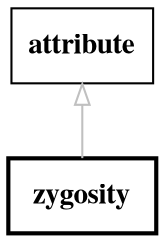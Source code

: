 // biolink model
digraph {
	graph [fontsize=32 penwidth=5]
	node [color=black fontname="times bold" shape=rectangle]
	edge [color=gray fontcolor=darkgray]
	zygosity [label=" zygosity " style=bold]
	attribute -> zygosity [label="" arrowtail=onormal dir=back]
}
